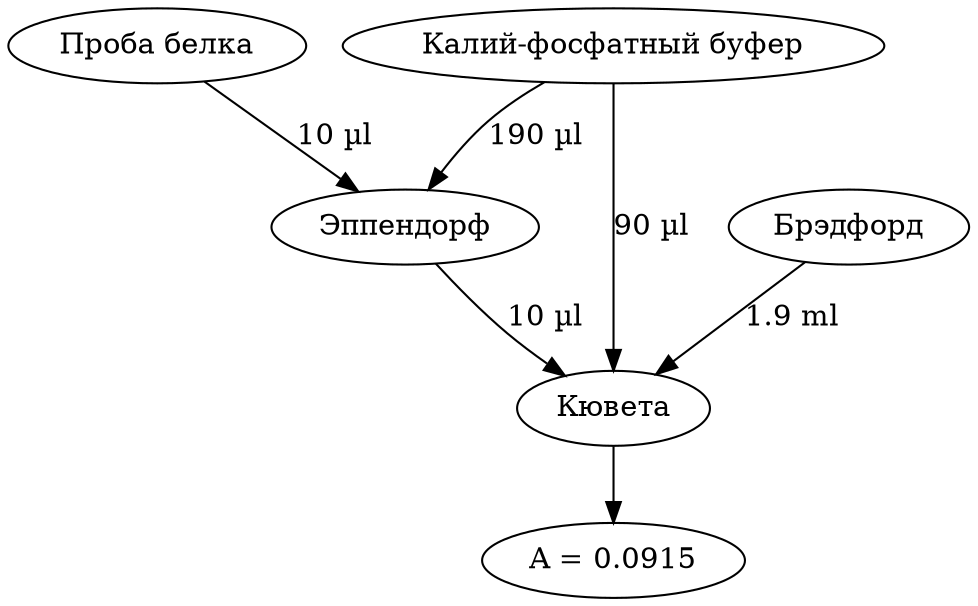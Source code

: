 digraph G {
Protein[label="Проба белка"];
Buffer[label="Калий-фосфатный буфер"];
Eppendorf[label="Эппендорф"];
Br[label="Брэдфорд"];
K[label="Кювета"];
Protein->Eppendorf[label="10 µl"];
Buffer->Eppendorf[label="190 µl"];
Eppendorf->K[label="10 µl"];
Buffer->K[label="90 µl"];
Br->K[label="1.9 ml"];
K->Result;
Result[label="A = 0.0915"];
}

